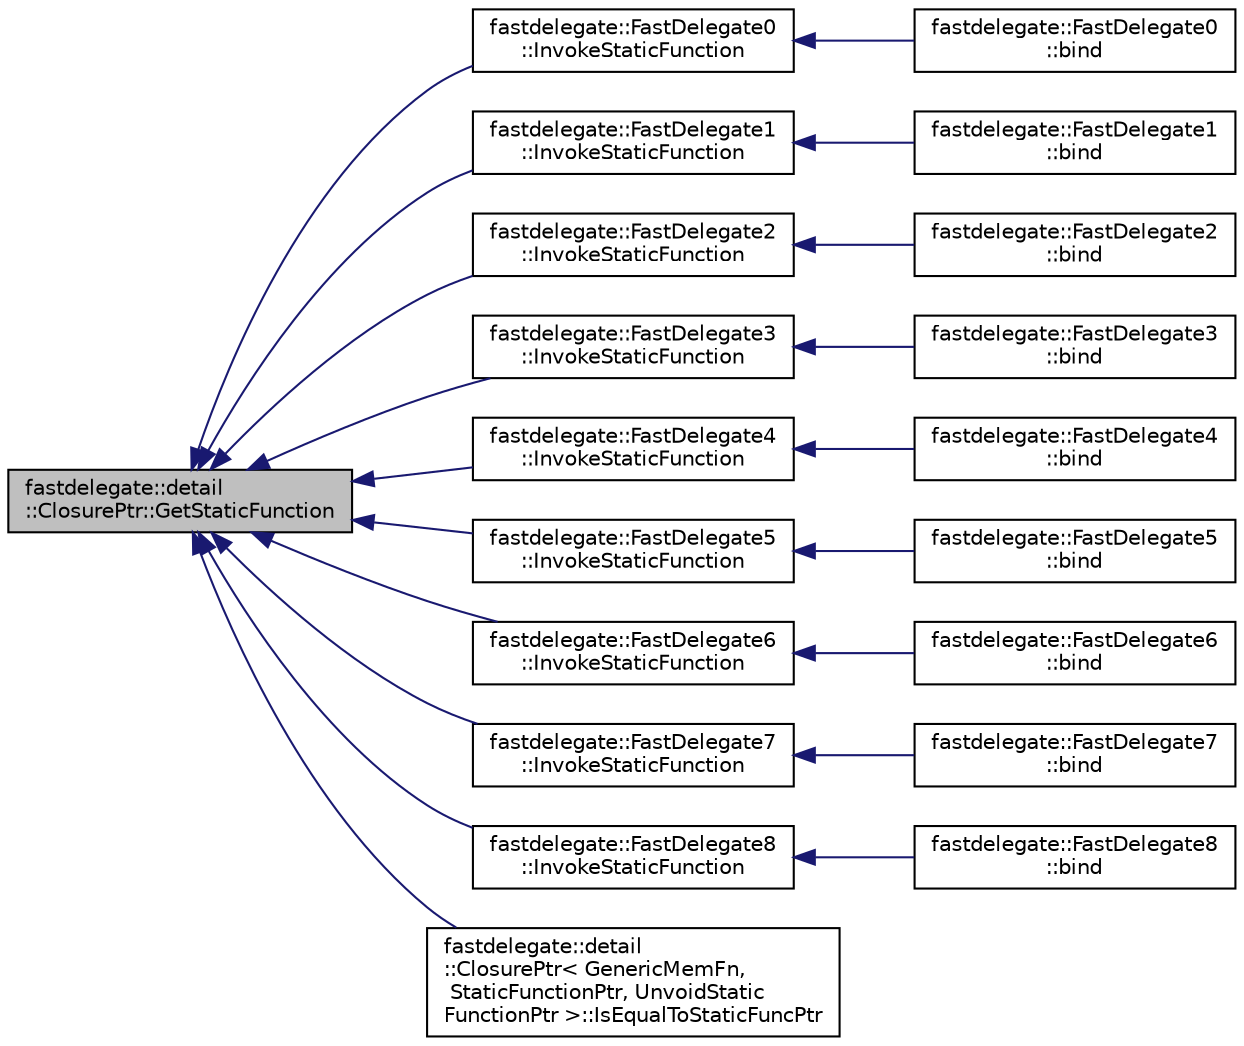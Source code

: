 digraph "fastdelegate::detail::ClosurePtr::GetStaticFunction"
{
 // INTERACTIVE_SVG=YES
  edge [fontname="Helvetica",fontsize="10",labelfontname="Helvetica",labelfontsize="10"];
  node [fontname="Helvetica",fontsize="10",shape=record];
  rankdir="LR";
  Node1 [label="fastdelegate::detail\l::ClosurePtr::GetStaticFunction",height=0.2,width=0.4,color="black", fillcolor="grey75", style="filled" fontcolor="black"];
  Node1 -> Node2 [dir="back",color="midnightblue",fontsize="10",style="solid",fontname="Helvetica"];
  Node2 [label="fastdelegate::FastDelegate0\l::InvokeStaticFunction",height=0.2,width=0.4,color="black", fillcolor="white", style="filled",URL="$classfastdelegate_1_1FastDelegate0.html#a230eee9ac96d1007493492802c6b6ec2"];
  Node2 -> Node3 [dir="back",color="midnightblue",fontsize="10",style="solid",fontname="Helvetica"];
  Node3 [label="fastdelegate::FastDelegate0\l::bind",height=0.2,width=0.4,color="black", fillcolor="white", style="filled",URL="$classfastdelegate_1_1FastDelegate0.html#acf2df2704cbe82aa94d39ab1330ed944"];
  Node1 -> Node4 [dir="back",color="midnightblue",fontsize="10",style="solid",fontname="Helvetica"];
  Node4 [label="fastdelegate::FastDelegate1\l::InvokeStaticFunction",height=0.2,width=0.4,color="black", fillcolor="white", style="filled",URL="$classfastdelegate_1_1FastDelegate1.html#aff83178ddfdbc2e77729ea522ff1f72f"];
  Node4 -> Node5 [dir="back",color="midnightblue",fontsize="10",style="solid",fontname="Helvetica"];
  Node5 [label="fastdelegate::FastDelegate1\l::bind",height=0.2,width=0.4,color="black", fillcolor="white", style="filled",URL="$classfastdelegate_1_1FastDelegate1.html#a21a4f4526b757dfdf998b39822ea61e8"];
  Node1 -> Node6 [dir="back",color="midnightblue",fontsize="10",style="solid",fontname="Helvetica"];
  Node6 [label="fastdelegate::FastDelegate2\l::InvokeStaticFunction",height=0.2,width=0.4,color="black", fillcolor="white", style="filled",URL="$classfastdelegate_1_1FastDelegate2.html#a4d42360e461360356c286d38bd7d5d55"];
  Node6 -> Node7 [dir="back",color="midnightblue",fontsize="10",style="solid",fontname="Helvetica"];
  Node7 [label="fastdelegate::FastDelegate2\l::bind",height=0.2,width=0.4,color="black", fillcolor="white", style="filled",URL="$classfastdelegate_1_1FastDelegate2.html#ab1918db8f802d3cee0407d340e9f7dd7"];
  Node1 -> Node8 [dir="back",color="midnightblue",fontsize="10",style="solid",fontname="Helvetica"];
  Node8 [label="fastdelegate::FastDelegate3\l::InvokeStaticFunction",height=0.2,width=0.4,color="black", fillcolor="white", style="filled",URL="$classfastdelegate_1_1FastDelegate3.html#ac30f7e893f1e510ae6d158a9635e0c6d"];
  Node8 -> Node9 [dir="back",color="midnightblue",fontsize="10",style="solid",fontname="Helvetica"];
  Node9 [label="fastdelegate::FastDelegate3\l::bind",height=0.2,width=0.4,color="black", fillcolor="white", style="filled",URL="$classfastdelegate_1_1FastDelegate3.html#a26746ce78d3b02301e4df9c3a3808b18"];
  Node1 -> Node10 [dir="back",color="midnightblue",fontsize="10",style="solid",fontname="Helvetica"];
  Node10 [label="fastdelegate::FastDelegate4\l::InvokeStaticFunction",height=0.2,width=0.4,color="black", fillcolor="white", style="filled",URL="$classfastdelegate_1_1FastDelegate4.html#a5b962de2324a3b035e3298d35b9421cf"];
  Node10 -> Node11 [dir="back",color="midnightblue",fontsize="10",style="solid",fontname="Helvetica"];
  Node11 [label="fastdelegate::FastDelegate4\l::bind",height=0.2,width=0.4,color="black", fillcolor="white", style="filled",URL="$classfastdelegate_1_1FastDelegate4.html#a88533dd4a6657c1c2bb2879ed56e127e"];
  Node1 -> Node12 [dir="back",color="midnightblue",fontsize="10",style="solid",fontname="Helvetica"];
  Node12 [label="fastdelegate::FastDelegate5\l::InvokeStaticFunction",height=0.2,width=0.4,color="black", fillcolor="white", style="filled",URL="$classfastdelegate_1_1FastDelegate5.html#afc7177e86fd9ec7ee4195610787241c1"];
  Node12 -> Node13 [dir="back",color="midnightblue",fontsize="10",style="solid",fontname="Helvetica"];
  Node13 [label="fastdelegate::FastDelegate5\l::bind",height=0.2,width=0.4,color="black", fillcolor="white", style="filled",URL="$classfastdelegate_1_1FastDelegate5.html#a10b6067757f1b28561d9ebef59bd43a4"];
  Node1 -> Node14 [dir="back",color="midnightblue",fontsize="10",style="solid",fontname="Helvetica"];
  Node14 [label="fastdelegate::FastDelegate6\l::InvokeStaticFunction",height=0.2,width=0.4,color="black", fillcolor="white", style="filled",URL="$classfastdelegate_1_1FastDelegate6.html#a616c84cbbb2d31a07f5b6378fe7e2e81"];
  Node14 -> Node15 [dir="back",color="midnightblue",fontsize="10",style="solid",fontname="Helvetica"];
  Node15 [label="fastdelegate::FastDelegate6\l::bind",height=0.2,width=0.4,color="black", fillcolor="white", style="filled",URL="$classfastdelegate_1_1FastDelegate6.html#a38307d42a1b8d232b1a7191f69dc6ce4"];
  Node1 -> Node16 [dir="back",color="midnightblue",fontsize="10",style="solid",fontname="Helvetica"];
  Node16 [label="fastdelegate::FastDelegate7\l::InvokeStaticFunction",height=0.2,width=0.4,color="black", fillcolor="white", style="filled",URL="$classfastdelegate_1_1FastDelegate7.html#a0d7b0239b5f7421df789b4f8fead6078"];
  Node16 -> Node17 [dir="back",color="midnightblue",fontsize="10",style="solid",fontname="Helvetica"];
  Node17 [label="fastdelegate::FastDelegate7\l::bind",height=0.2,width=0.4,color="black", fillcolor="white", style="filled",URL="$classfastdelegate_1_1FastDelegate7.html#a4bb3e259225ebf657fdd327d4c372409"];
  Node1 -> Node18 [dir="back",color="midnightblue",fontsize="10",style="solid",fontname="Helvetica"];
  Node18 [label="fastdelegate::FastDelegate8\l::InvokeStaticFunction",height=0.2,width=0.4,color="black", fillcolor="white", style="filled",URL="$classfastdelegate_1_1FastDelegate8.html#ad99c394033657c0af021d5587af7434b"];
  Node18 -> Node19 [dir="back",color="midnightblue",fontsize="10",style="solid",fontname="Helvetica"];
  Node19 [label="fastdelegate::FastDelegate8\l::bind",height=0.2,width=0.4,color="black", fillcolor="white", style="filled",URL="$classfastdelegate_1_1FastDelegate8.html#ada2e3de28f6be04ef684877801443207"];
  Node1 -> Node20 [dir="back",color="midnightblue",fontsize="10",style="solid",fontname="Helvetica"];
  Node20 [label="fastdelegate::detail\l::ClosurePtr\< GenericMemFn,\l StaticFunctionPtr, UnvoidStatic\lFunctionPtr \>::IsEqualToStaticFuncPtr",height=0.2,width=0.4,color="black", fillcolor="white", style="filled",URL="$classfastdelegate_1_1detail_1_1ClosurePtr.html#a02688d9a3cc770adf1cb7ef9ed4a0e45"];
}
